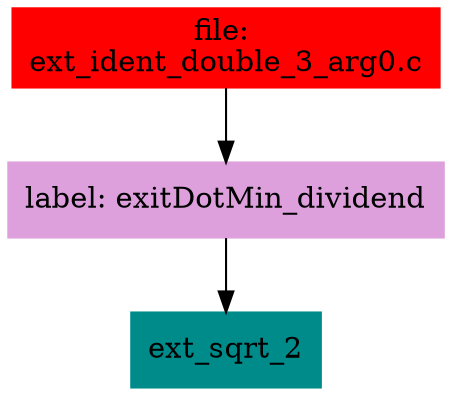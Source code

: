 digraph G {
node [shape=box]

0 [label="file: 
ext_ident_double_3_arg0.c",color=red, style=filled]
1 [label="label: exitDotMin_dividend",color=plum, style=filled]
0 -> 1
2 [label="ext_sqrt_2",color=cyan4, style=filled]
1 -> 2


}

